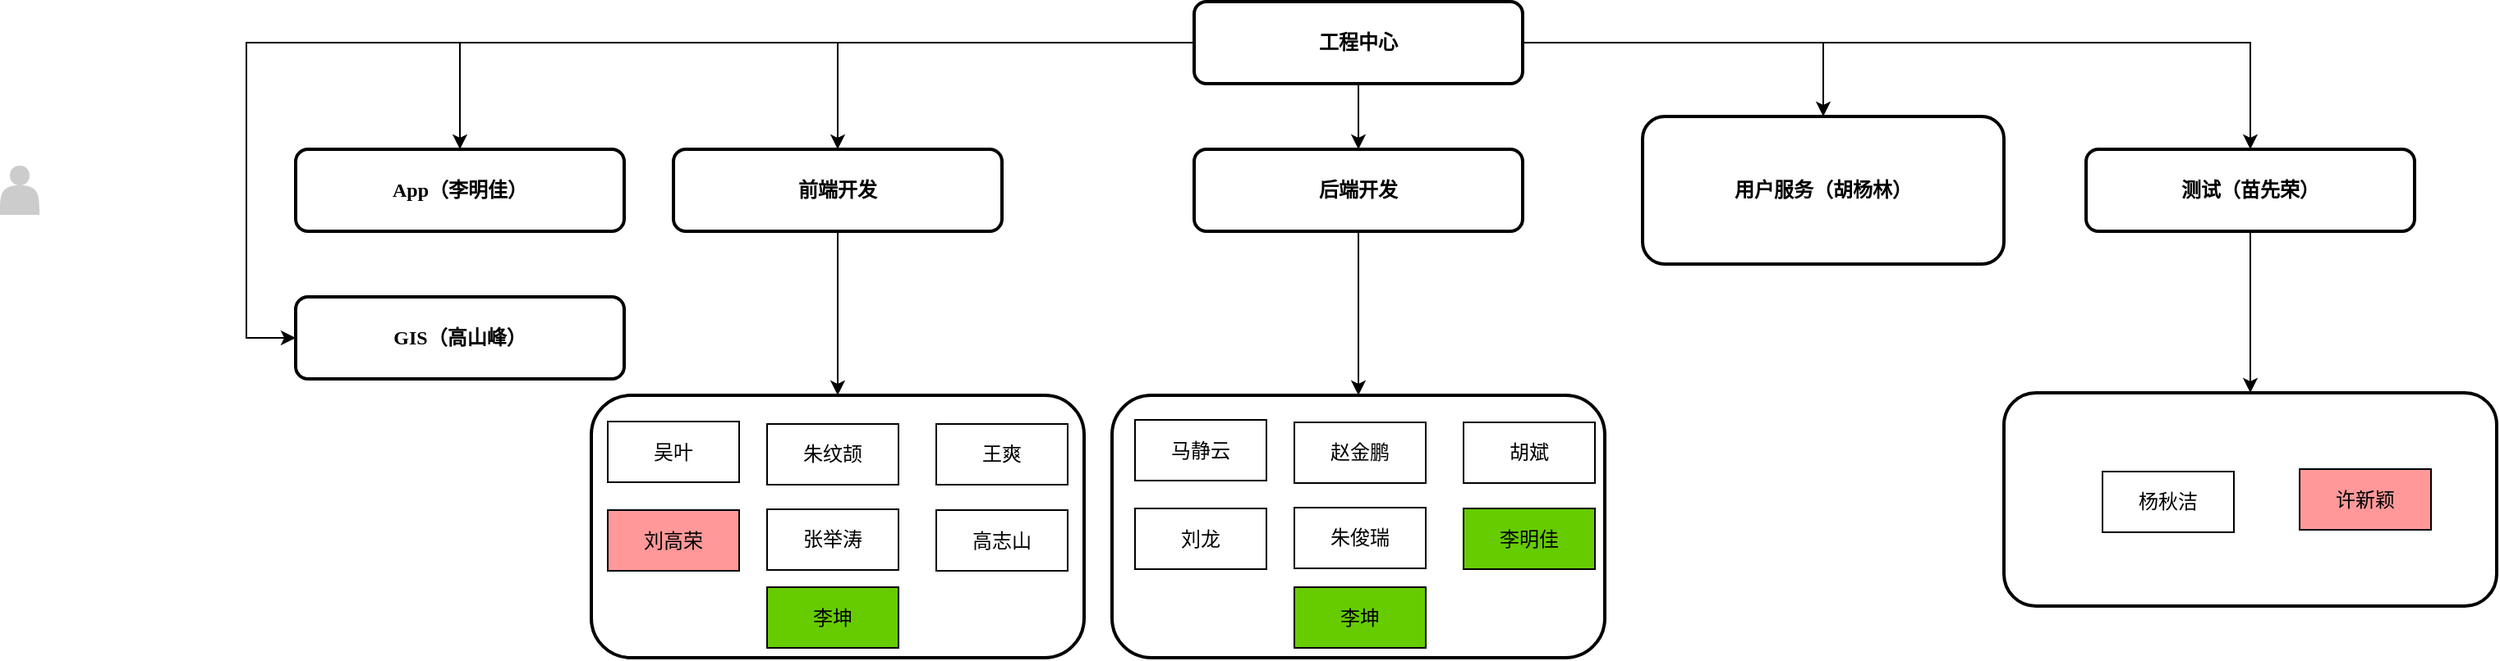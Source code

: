 <mxfile version="20.7.4" type="github">
  <diagram name="Page-1" id="19d8dcba-68ad-dc05-1034-9cf7b2a963f6">
    <mxGraphModel dx="1674" dy="714" grid="1" gridSize="10" guides="1" tooltips="1" connect="1" arrows="1" fold="1" page="1" pageScale="1" pageWidth="1100" pageHeight="850" background="none" math="0" shadow="0">
      <root>
        <mxCell id="0" />
        <mxCell id="1" parent="0" />
        <mxCell id="iW7-KNHF0I2JIrnmxIen-2" style="edgeStyle=orthogonalEdgeStyle;rounded=0;orthogonalLoop=1;jettySize=auto;html=1;exitX=0.5;exitY=1;exitDx=0;exitDy=0;" edge="1" parent="1" source="6257edae8c83ed4a-9" target="iW7-KNHF0I2JIrnmxIen-1">
          <mxGeometry relative="1" as="geometry" />
        </mxCell>
        <mxCell id="6257edae8c83ed4a-9" value="前端开发" style="whiteSpace=wrap;html=1;rounded=1;shadow=0;comic=0;strokeWidth=2;fontFamily=Verdana;align=center;fontSize=12;fontStyle=1" parent="1" vertex="1">
          <mxGeometry x="570" y="230" width="200" height="50" as="geometry" />
        </mxCell>
        <mxCell id="iW7-KNHF0I2JIrnmxIen-30" style="edgeStyle=orthogonalEdgeStyle;rounded=0;orthogonalLoop=1;jettySize=auto;html=1;entryX=0.5;entryY=0;entryDx=0;entryDy=0;" edge="1" parent="1" source="6257edae8c83ed4a-12" target="iW7-KNHF0I2JIrnmxIen-23">
          <mxGeometry relative="1" as="geometry" />
        </mxCell>
        <mxCell id="6257edae8c83ed4a-12" value="后端开发" style="whiteSpace=wrap;html=1;rounded=1;shadow=0;comic=0;strokeWidth=2;fontFamily=Verdana;align=center;fontSize=12;fontStyle=1" parent="1" vertex="1">
          <mxGeometry x="887" y="230" width="200" height="50" as="geometry" />
        </mxCell>
        <mxCell id="iW7-KNHF0I2JIrnmxIen-5" style="edgeStyle=orthogonalEdgeStyle;rounded=0;orthogonalLoop=1;jettySize=auto;html=1;exitX=1;exitY=0.5;exitDx=0;exitDy=0;" edge="1" parent="1" source="6257edae8c83ed4a-1" target="218ae93e1282097f-2">
          <mxGeometry relative="1" as="geometry" />
        </mxCell>
        <mxCell id="iW7-KNHF0I2JIrnmxIen-6" style="edgeStyle=orthogonalEdgeStyle;rounded=0;orthogonalLoop=1;jettySize=auto;html=1;" edge="1" parent="1" source="6257edae8c83ed4a-1" target="iW7-KNHF0I2JIrnmxIen-4">
          <mxGeometry relative="1" as="geometry" />
        </mxCell>
        <mxCell id="iW7-KNHF0I2JIrnmxIen-15" style="edgeStyle=orthogonalEdgeStyle;rounded=0;orthogonalLoop=1;jettySize=auto;html=1;entryX=0.5;entryY=0;entryDx=0;entryDy=0;" edge="1" parent="1" source="6257edae8c83ed4a-1" target="6257edae8c83ed4a-9">
          <mxGeometry relative="1" as="geometry" />
        </mxCell>
        <mxCell id="iW7-KNHF0I2JIrnmxIen-16" style="edgeStyle=orthogonalEdgeStyle;rounded=0;orthogonalLoop=1;jettySize=auto;html=1;exitX=0.5;exitY=1;exitDx=0;exitDy=0;entryX=0.5;entryY=0;entryDx=0;entryDy=0;" edge="1" parent="1" source="6257edae8c83ed4a-1" target="6257edae8c83ed4a-12">
          <mxGeometry relative="1" as="geometry" />
        </mxCell>
        <mxCell id="iW7-KNHF0I2JIrnmxIen-21" style="edgeStyle=orthogonalEdgeStyle;rounded=0;orthogonalLoop=1;jettySize=auto;html=1;exitX=0;exitY=0.5;exitDx=0;exitDy=0;entryX=0.5;entryY=0;entryDx=0;entryDy=0;" edge="1" parent="1" source="6257edae8c83ed4a-1" target="iW7-KNHF0I2JIrnmxIen-20">
          <mxGeometry relative="1" as="geometry" />
        </mxCell>
        <mxCell id="iW7-KNHF0I2JIrnmxIen-45" style="edgeStyle=orthogonalEdgeStyle;rounded=0;orthogonalLoop=1;jettySize=auto;html=1;exitX=0;exitY=0.5;exitDx=0;exitDy=0;" edge="1" parent="1" source="6257edae8c83ed4a-1" target="iW7-KNHF0I2JIrnmxIen-43">
          <mxGeometry relative="1" as="geometry">
            <Array as="points">
              <mxPoint x="310" y="165" />
              <mxPoint x="310" y="345" />
            </Array>
          </mxGeometry>
        </mxCell>
        <mxCell id="6257edae8c83ed4a-1" value="工程中心" style="whiteSpace=wrap;html=1;rounded=1;shadow=0;comic=0;strokeWidth=2;fontFamily=Verdana;align=center;fontSize=12;fontStyle=1" parent="1" vertex="1">
          <mxGeometry x="887" y="140" width="200" height="50" as="geometry" />
        </mxCell>
        <mxCell id="218ae93e1282097f-2" value="用户服务（胡杨林）" style="whiteSpace=wrap;html=1;rounded=1;shadow=0;comic=0;strokeWidth=2;fontFamily=Verdana;align=center;fontSize=12;fontStyle=1" parent="1" vertex="1">
          <mxGeometry x="1160" y="210" width="220" height="90" as="geometry" />
        </mxCell>
        <mxCell id="iW7-KNHF0I2JIrnmxIen-1" value="" style="whiteSpace=wrap;html=1;rounded=1;shadow=0;comic=0;strokeWidth=2;fontFamily=Verdana;align=center;fontSize=10;" vertex="1" parent="1">
          <mxGeometry x="520" y="380" width="300" height="160" as="geometry" />
        </mxCell>
        <mxCell id="iW7-KNHF0I2JIrnmxIen-40" style="edgeStyle=orthogonalEdgeStyle;rounded=0;orthogonalLoop=1;jettySize=auto;html=1;exitX=0.5;exitY=1;exitDx=0;exitDy=0;entryX=0.5;entryY=0;entryDx=0;entryDy=0;" edge="1" parent="1" source="iW7-KNHF0I2JIrnmxIen-4" target="iW7-KNHF0I2JIrnmxIen-33">
          <mxGeometry relative="1" as="geometry" />
        </mxCell>
        <mxCell id="iW7-KNHF0I2JIrnmxIen-4" value="测试（苗先荣）" style="whiteSpace=wrap;html=1;rounded=1;shadow=0;comic=0;strokeWidth=2;fontFamily=Verdana;align=center;fontSize=12;fontStyle=1" vertex="1" parent="1">
          <mxGeometry x="1430" y="230" width="200" height="50" as="geometry" />
        </mxCell>
        <mxCell id="iW7-KNHF0I2JIrnmxIen-7" value="吴叶" style="rounded=0;whiteSpace=wrap;html=1;" vertex="1" parent="1">
          <mxGeometry x="530" y="396" width="80" height="37" as="geometry" />
        </mxCell>
        <mxCell id="iW7-KNHF0I2JIrnmxIen-9" value="王爽" style="rounded=0;whiteSpace=wrap;html=1;" vertex="1" parent="1">
          <mxGeometry x="730" y="397.5" width="80" height="37" as="geometry" />
        </mxCell>
        <mxCell id="iW7-KNHF0I2JIrnmxIen-10" value="朱纹颉" style="rounded=0;whiteSpace=wrap;html=1;" vertex="1" parent="1">
          <mxGeometry x="627" y="397.5" width="80" height="37" as="geometry" />
        </mxCell>
        <mxCell id="iW7-KNHF0I2JIrnmxIen-11" value="张举涛" style="rounded=0;whiteSpace=wrap;html=1;" vertex="1" parent="1">
          <mxGeometry x="627" y="449.5" width="80" height="37" as="geometry" />
        </mxCell>
        <mxCell id="iW7-KNHF0I2JIrnmxIen-12" value="高志山" style="rounded=0;whiteSpace=wrap;html=1;" vertex="1" parent="1">
          <mxGeometry x="730" y="450" width="80" height="37" as="geometry" />
        </mxCell>
        <mxCell id="iW7-KNHF0I2JIrnmxIen-13" value="刘高荣" style="rounded=0;whiteSpace=wrap;html=1;fillColor=#FF9999;" vertex="1" parent="1">
          <mxGeometry x="530" y="450" width="80" height="37" as="geometry" />
        </mxCell>
        <mxCell id="iW7-KNHF0I2JIrnmxIen-20" value="App（李明佳）" style="whiteSpace=wrap;html=1;rounded=1;shadow=0;comic=0;strokeWidth=2;fontFamily=Verdana;align=center;fontSize=12;fontStyle=1" vertex="1" parent="1">
          <mxGeometry x="340" y="230" width="200" height="50" as="geometry" />
        </mxCell>
        <mxCell id="iW7-KNHF0I2JIrnmxIen-23" value="" style="whiteSpace=wrap;html=1;rounded=1;shadow=0;comic=0;strokeWidth=2;fontFamily=Verdana;align=center;fontSize=10;" vertex="1" parent="1">
          <mxGeometry x="837" y="380" width="300" height="160" as="geometry" />
        </mxCell>
        <mxCell id="iW7-KNHF0I2JIrnmxIen-24" value="马静云" style="rounded=0;whiteSpace=wrap;html=1;" vertex="1" parent="1">
          <mxGeometry x="851" y="395" width="80" height="37" as="geometry" />
        </mxCell>
        <mxCell id="iW7-KNHF0I2JIrnmxIen-25" value="胡斌" style="rounded=0;whiteSpace=wrap;html=1;" vertex="1" parent="1">
          <mxGeometry x="1051" y="396.5" width="80" height="37" as="geometry" />
        </mxCell>
        <mxCell id="iW7-KNHF0I2JIrnmxIen-26" value="赵金鹏" style="rounded=0;whiteSpace=wrap;html=1;" vertex="1" parent="1">
          <mxGeometry x="948" y="396.5" width="80" height="37" as="geometry" />
        </mxCell>
        <mxCell id="iW7-KNHF0I2JIrnmxIen-27" value="朱俊瑞" style="rounded=0;whiteSpace=wrap;html=1;" vertex="1" parent="1">
          <mxGeometry x="948" y="448.5" width="80" height="37" as="geometry" />
        </mxCell>
        <mxCell id="iW7-KNHF0I2JIrnmxIen-28" value="李明佳" style="rounded=0;whiteSpace=wrap;html=1;fillColor=#66CC00;" vertex="1" parent="1">
          <mxGeometry x="1051" y="449" width="80" height="37" as="geometry" />
        </mxCell>
        <mxCell id="iW7-KNHF0I2JIrnmxIen-29" value="刘龙" style="rounded=0;whiteSpace=wrap;html=1;fillColor=#FFFFFF;" vertex="1" parent="1">
          <mxGeometry x="851" y="449" width="80" height="37" as="geometry" />
        </mxCell>
        <mxCell id="iW7-KNHF0I2JIrnmxIen-33" value="" style="whiteSpace=wrap;html=1;rounded=1;shadow=0;comic=0;strokeWidth=2;fontFamily=Verdana;align=center;fontSize=10;" vertex="1" parent="1">
          <mxGeometry x="1380" y="378.5" width="300" height="130" as="geometry" />
        </mxCell>
        <mxCell id="iW7-KNHF0I2JIrnmxIen-35" value="杨秋洁" style="rounded=0;whiteSpace=wrap;html=1;" vertex="1" parent="1">
          <mxGeometry x="1440" y="426.5" width="80" height="37" as="geometry" />
        </mxCell>
        <mxCell id="iW7-KNHF0I2JIrnmxIen-36" value="许新颖" style="rounded=0;whiteSpace=wrap;html=1;fillColor=#FF9999;" vertex="1" parent="1">
          <mxGeometry x="1560" y="425" width="80" height="37" as="geometry" />
        </mxCell>
        <mxCell id="iW7-KNHF0I2JIrnmxIen-41" value="李坤" style="rounded=0;whiteSpace=wrap;html=1;fillColor=#66CC00;" vertex="1" parent="1">
          <mxGeometry x="948" y="497" width="80" height="37" as="geometry" />
        </mxCell>
        <mxCell id="iW7-KNHF0I2JIrnmxIen-42" value="李坤" style="rounded=0;whiteSpace=wrap;html=1;fillColor=#66CC00;" vertex="1" parent="1">
          <mxGeometry x="627" y="497" width="80" height="37" as="geometry" />
        </mxCell>
        <mxCell id="iW7-KNHF0I2JIrnmxIen-43" value="GIS（高山峰）" style="whiteSpace=wrap;html=1;rounded=1;shadow=0;comic=0;strokeWidth=2;fontFamily=Verdana;align=center;fontSize=12;fontStyle=1" vertex="1" parent="1">
          <mxGeometry x="340" y="320" width="200" height="50" as="geometry" />
        </mxCell>
        <mxCell id="iW7-KNHF0I2JIrnmxIen-44" value="" style="shape=actor;whiteSpace=wrap;html=1;rounded=0;shadow=0;comic=0;strokeWidth=1;fillColor=#CCCCCC;fontFamily=Verdana;align=center;strokeColor=none;fontSize=12;fontStyle=1" vertex="1" parent="1">
          <mxGeometry x="160" y="240" width="24" height="30" as="geometry" />
        </mxCell>
      </root>
    </mxGraphModel>
  </diagram>
</mxfile>
